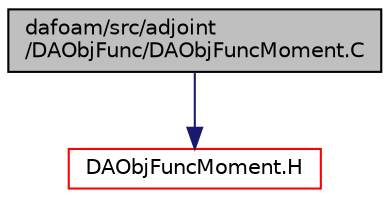 digraph "dafoam/src/adjoint/DAObjFunc/DAObjFuncMoment.C"
{
  bgcolor="transparent";
  edge [fontname="Helvetica",fontsize="10",labelfontname="Helvetica",labelfontsize="10"];
  node [fontname="Helvetica",fontsize="10",shape=record];
  Node0 [label="dafoam/src/adjoint\l/DAObjFunc/DAObjFuncMoment.C",height=0.2,width=0.4,color="black", fillcolor="grey75", style="filled", fontcolor="black"];
  Node0 -> Node1 [color="midnightblue",fontsize="10",style="solid",fontname="Helvetica"];
  Node1 [label="DAObjFuncMoment.H",height=0.2,width=0.4,color="red",URL="$DAObjFuncMoment_8H.html"];
}
